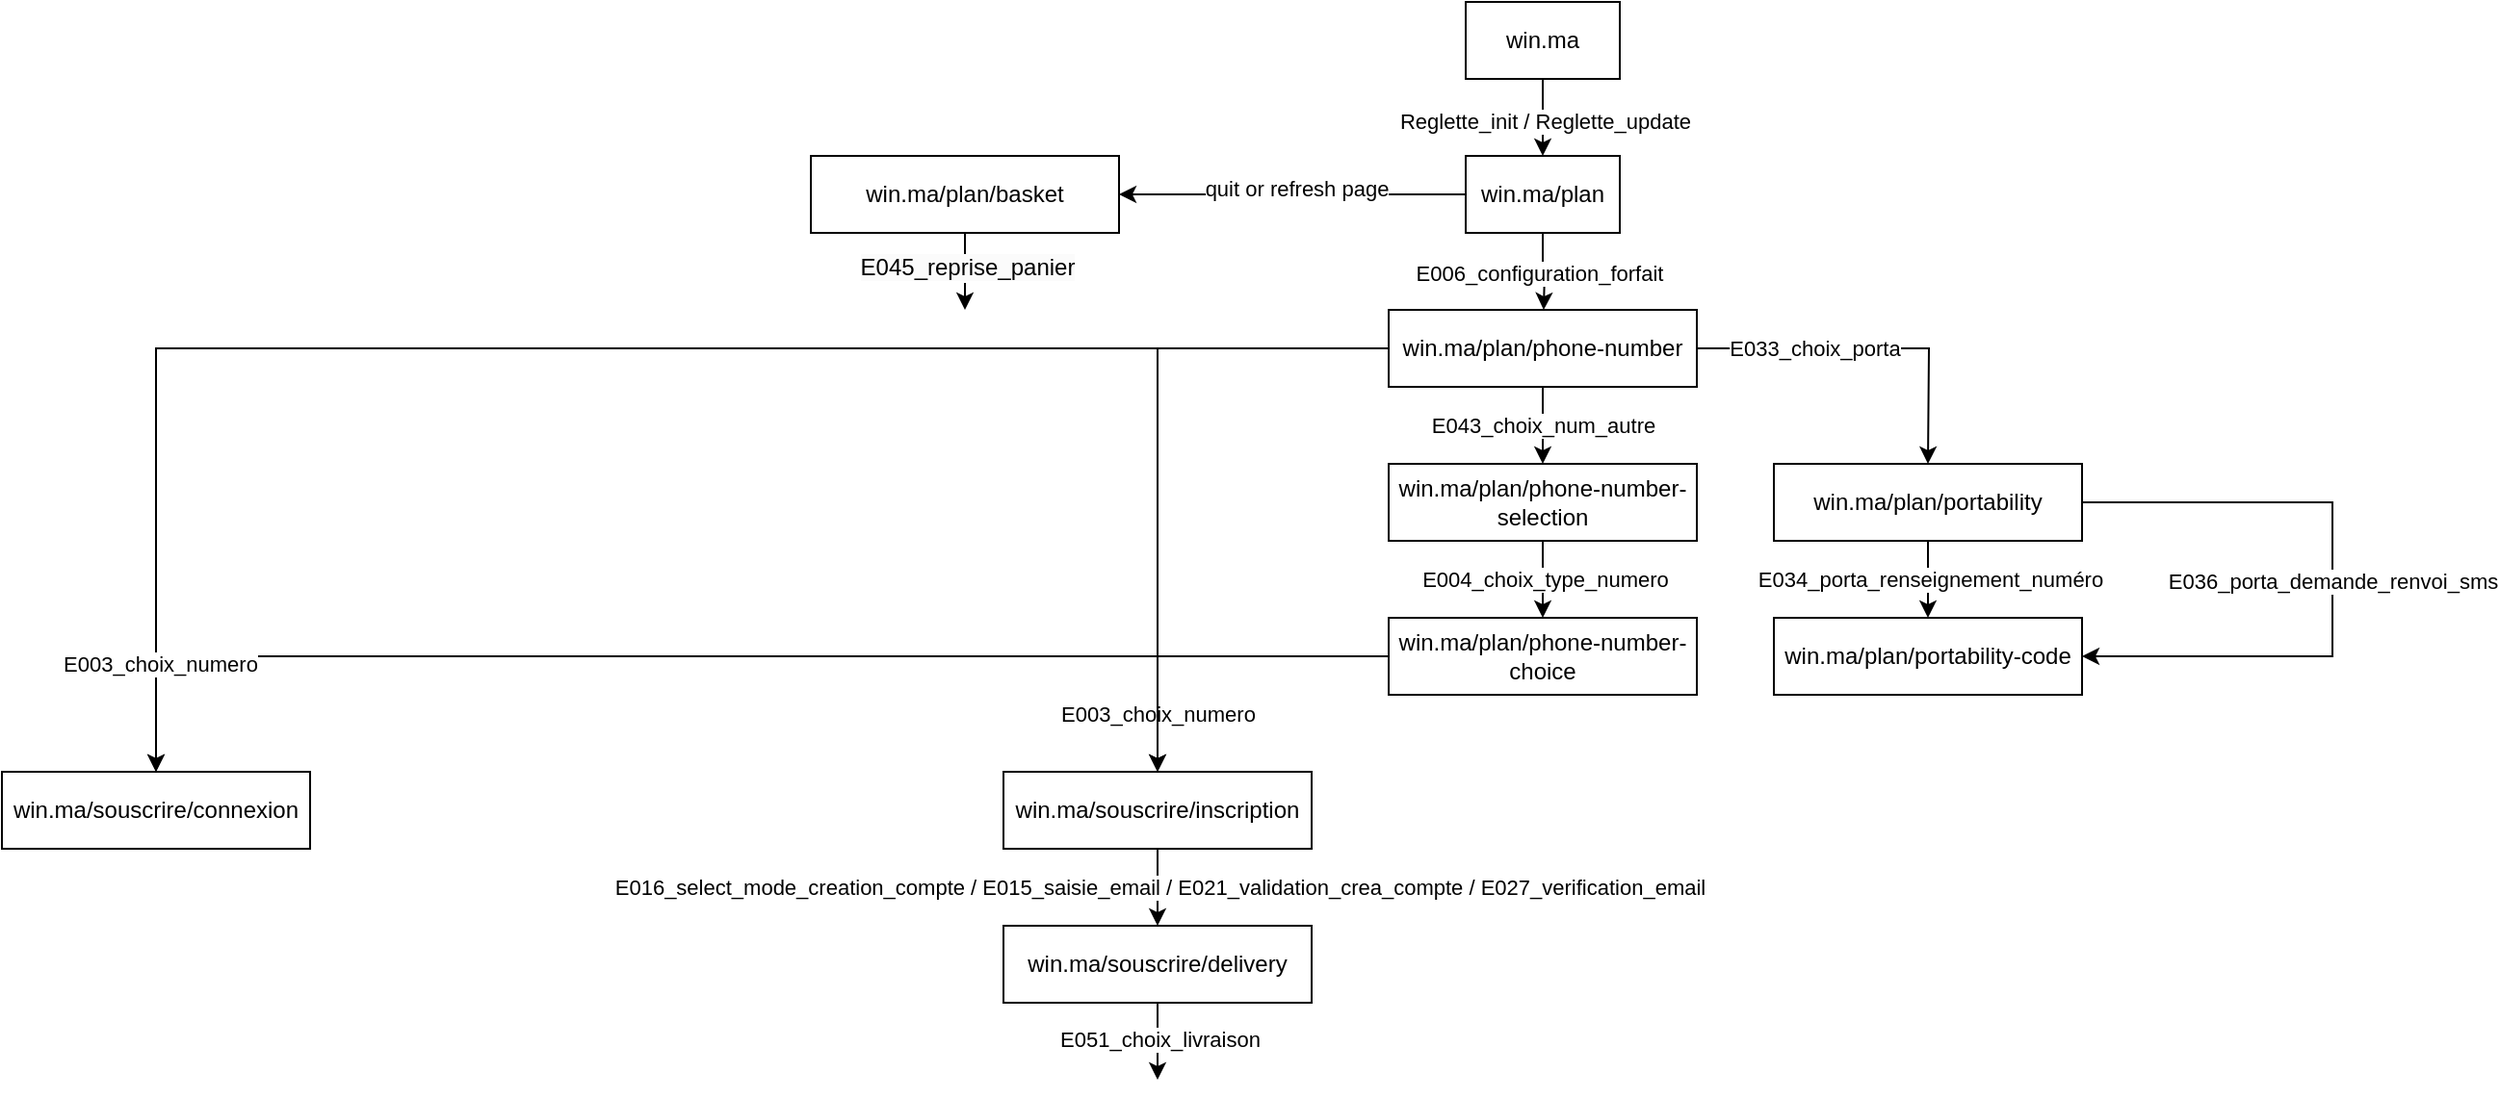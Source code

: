 <mxfile version="26.0.10">
  <diagram name="Page-1" id="j1Ssxl56OrW9aX4kPmMz">
    <mxGraphModel dx="2066" dy="642" grid="1" gridSize="10" guides="1" tooltips="1" connect="1" arrows="1" fold="1" page="1" pageScale="1" pageWidth="850" pageHeight="1100" math="0" shadow="0">
      <root>
        <mxCell id="0" />
        <mxCell id="1" parent="0" />
        <mxCell id="LbrJLg59bgqYnLNpV4yC-3" style="edgeStyle=orthogonalEdgeStyle;rounded=0;orthogonalLoop=1;jettySize=auto;html=1;entryX=0.5;entryY=0;entryDx=0;entryDy=0;" edge="1" parent="1" source="LbrJLg59bgqYnLNpV4yC-1" target="LbrJLg59bgqYnLNpV4yC-2">
          <mxGeometry relative="1" as="geometry" />
        </mxCell>
        <mxCell id="LbrJLg59bgqYnLNpV4yC-4" value="Reglette_init / Reglette_update" style="edgeLabel;html=1;align=center;verticalAlign=middle;resizable=0;points=[];" vertex="1" connectable="0" parent="LbrJLg59bgqYnLNpV4yC-3">
          <mxGeometry x="0.104" y="1" relative="1" as="geometry">
            <mxPoint as="offset" />
          </mxGeometry>
        </mxCell>
        <mxCell id="LbrJLg59bgqYnLNpV4yC-1" value="win.ma" style="rounded=0;whiteSpace=wrap;html=1;" vertex="1" parent="1">
          <mxGeometry x="400" y="40" width="80" height="40" as="geometry" />
        </mxCell>
        <mxCell id="LbrJLg59bgqYnLNpV4yC-5" style="edgeStyle=orthogonalEdgeStyle;rounded=0;orthogonalLoop=1;jettySize=auto;html=1;exitX=0.5;exitY=1;exitDx=0;exitDy=0;" edge="1" parent="1" source="LbrJLg59bgqYnLNpV4yC-2">
          <mxGeometry relative="1" as="geometry">
            <mxPoint x="440.471" y="200.0" as="targetPoint" />
          </mxGeometry>
        </mxCell>
        <mxCell id="LbrJLg59bgqYnLNpV4yC-6" value="E006_configuration_forfait" style="edgeLabel;html=1;align=center;verticalAlign=middle;resizable=0;points=[];" vertex="1" connectable="0" parent="LbrJLg59bgqYnLNpV4yC-5">
          <mxGeometry x="-0.026" y="-3" relative="1" as="geometry">
            <mxPoint x="-2" y="-2" as="offset" />
          </mxGeometry>
        </mxCell>
        <mxCell id="LbrJLg59bgqYnLNpV4yC-40" style="edgeStyle=orthogonalEdgeStyle;rounded=0;orthogonalLoop=1;jettySize=auto;html=1;entryX=1;entryY=0.5;entryDx=0;entryDy=0;" edge="1" parent="1" source="LbrJLg59bgqYnLNpV4yC-2" target="LbrJLg59bgqYnLNpV4yC-39">
          <mxGeometry relative="1" as="geometry" />
        </mxCell>
        <mxCell id="LbrJLg59bgqYnLNpV4yC-41" value="quit or refresh page" style="edgeLabel;html=1;align=center;verticalAlign=middle;resizable=0;points=[];" vertex="1" connectable="0" parent="LbrJLg59bgqYnLNpV4yC-40">
          <mxGeometry x="-0.024" y="-3" relative="1" as="geometry">
            <mxPoint as="offset" />
          </mxGeometry>
        </mxCell>
        <mxCell id="LbrJLg59bgqYnLNpV4yC-2" value="win.ma/plan" style="rounded=0;whiteSpace=wrap;html=1;" vertex="1" parent="1">
          <mxGeometry x="400" y="120" width="80" height="40" as="geometry" />
        </mxCell>
        <mxCell id="LbrJLg59bgqYnLNpV4yC-8" style="edgeStyle=orthogonalEdgeStyle;rounded=0;orthogonalLoop=1;jettySize=auto;html=1;exitX=0;exitY=0.5;exitDx=0;exitDy=0;entryX=0.5;entryY=0;entryDx=0;entryDy=0;" edge="1" parent="1" source="LbrJLg59bgqYnLNpV4yC-7" target="LbrJLg59bgqYnLNpV4yC-22">
          <mxGeometry relative="1" as="geometry">
            <mxPoint x="340" y="480" as="targetPoint" />
            <mxPoint x="460" y="320" as="sourcePoint" />
            <Array as="points">
              <mxPoint x="240" y="220" />
            </Array>
          </mxGeometry>
        </mxCell>
        <mxCell id="LbrJLg59bgqYnLNpV4yC-9" value="E003_choix_numero" style="edgeLabel;html=1;align=center;verticalAlign=middle;resizable=0;points=[];" vertex="1" connectable="0" parent="LbrJLg59bgqYnLNpV4yC-8">
          <mxGeometry x="0.004" y="-1" relative="1" as="geometry">
            <mxPoint x="1" y="139" as="offset" />
          </mxGeometry>
        </mxCell>
        <mxCell id="LbrJLg59bgqYnLNpV4yC-12" style="edgeStyle=orthogonalEdgeStyle;rounded=0;orthogonalLoop=1;jettySize=auto;html=1;" edge="1" parent="1" source="LbrJLg59bgqYnLNpV4yC-7">
          <mxGeometry relative="1" as="geometry">
            <mxPoint x="640" y="280" as="targetPoint" />
          </mxGeometry>
        </mxCell>
        <mxCell id="LbrJLg59bgqYnLNpV4yC-13" value="E033_choix_porta" style="edgeLabel;html=1;align=center;verticalAlign=middle;resizable=0;points=[];" vertex="1" connectable="0" parent="LbrJLg59bgqYnLNpV4yC-12">
          <mxGeometry x="-0.331" relative="1" as="geometry">
            <mxPoint as="offset" />
          </mxGeometry>
        </mxCell>
        <mxCell id="LbrJLg59bgqYnLNpV4yC-14" style="edgeStyle=orthogonalEdgeStyle;rounded=0;orthogonalLoop=1;jettySize=auto;html=1;" edge="1" parent="1" source="LbrJLg59bgqYnLNpV4yC-7">
          <mxGeometry relative="1" as="geometry">
            <mxPoint x="440" y="280" as="targetPoint" />
          </mxGeometry>
        </mxCell>
        <mxCell id="LbrJLg59bgqYnLNpV4yC-15" value="E043_choix_num_autre" style="edgeLabel;html=1;align=center;verticalAlign=middle;resizable=0;points=[];" vertex="1" connectable="0" parent="LbrJLg59bgqYnLNpV4yC-14">
          <mxGeometry x="0.059" y="1" relative="1" as="geometry">
            <mxPoint x="-2" y="-1" as="offset" />
          </mxGeometry>
        </mxCell>
        <mxCell id="LbrJLg59bgqYnLNpV4yC-31" style="edgeStyle=orthogonalEdgeStyle;rounded=0;orthogonalLoop=1;jettySize=auto;html=1;entryX=0.5;entryY=0;entryDx=0;entryDy=0;" edge="1" parent="1" source="LbrJLg59bgqYnLNpV4yC-7" target="LbrJLg59bgqYnLNpV4yC-29">
          <mxGeometry relative="1" as="geometry" />
        </mxCell>
        <mxCell id="LbrJLg59bgqYnLNpV4yC-7" value="win.ma/plan/phone-number" style="rounded=0;whiteSpace=wrap;html=1;" vertex="1" parent="1">
          <mxGeometry x="360" y="200" width="160" height="40" as="geometry" />
        </mxCell>
        <mxCell id="LbrJLg59bgqYnLNpV4yC-17" style="edgeStyle=orthogonalEdgeStyle;rounded=0;orthogonalLoop=1;jettySize=auto;html=1;" edge="1" parent="1" source="LbrJLg59bgqYnLNpV4yC-16">
          <mxGeometry relative="1" as="geometry">
            <mxPoint x="440" y="360" as="targetPoint" />
          </mxGeometry>
        </mxCell>
        <mxCell id="LbrJLg59bgqYnLNpV4yC-18" value="E004_choix_type_numero" style="edgeLabel;html=1;align=center;verticalAlign=middle;resizable=0;points=[];" vertex="1" connectable="0" parent="LbrJLg59bgqYnLNpV4yC-17">
          <mxGeometry x="0.107" y="-1" relative="1" as="geometry">
            <mxPoint x="1" y="-2" as="offset" />
          </mxGeometry>
        </mxCell>
        <mxCell id="LbrJLg59bgqYnLNpV4yC-16" value="win.ma/plan/phone-number-selection" style="rounded=0;whiteSpace=wrap;html=1;" vertex="1" parent="1">
          <mxGeometry x="360" y="280" width="160" height="40" as="geometry" />
        </mxCell>
        <mxCell id="LbrJLg59bgqYnLNpV4yC-20" style="edgeStyle=orthogonalEdgeStyle;rounded=0;orthogonalLoop=1;jettySize=auto;html=1;entryX=0.5;entryY=0;entryDx=0;entryDy=0;" edge="1" parent="1" source="LbrJLg59bgqYnLNpV4yC-19" target="LbrJLg59bgqYnLNpV4yC-22">
          <mxGeometry relative="1" as="geometry">
            <mxPoint x="440" y="440" as="targetPoint" />
          </mxGeometry>
        </mxCell>
        <mxCell id="LbrJLg59bgqYnLNpV4yC-30" style="edgeStyle=orthogonalEdgeStyle;rounded=0;orthogonalLoop=1;jettySize=auto;html=1;entryX=0.5;entryY=0;entryDx=0;entryDy=0;" edge="1" parent="1" source="LbrJLg59bgqYnLNpV4yC-19" target="LbrJLg59bgqYnLNpV4yC-29">
          <mxGeometry relative="1" as="geometry" />
        </mxCell>
        <mxCell id="LbrJLg59bgqYnLNpV4yC-32" value="E003_choix_numero" style="edgeLabel;html=1;align=center;verticalAlign=middle;resizable=0;points=[];" vertex="1" connectable="0" parent="LbrJLg59bgqYnLNpV4yC-30">
          <mxGeometry x="0.839" y="2" relative="1" as="geometry">
            <mxPoint as="offset" />
          </mxGeometry>
        </mxCell>
        <mxCell id="LbrJLg59bgqYnLNpV4yC-19" value="win.ma/plan/phone-number-choice" style="rounded=0;whiteSpace=wrap;html=1;" vertex="1" parent="1">
          <mxGeometry x="360" y="360" width="160" height="40" as="geometry" />
        </mxCell>
        <mxCell id="LbrJLg59bgqYnLNpV4yC-33" style="edgeStyle=orthogonalEdgeStyle;rounded=0;orthogonalLoop=1;jettySize=auto;html=1;" edge="1" parent="1" source="LbrJLg59bgqYnLNpV4yC-22">
          <mxGeometry relative="1" as="geometry">
            <mxPoint x="240.0" y="520" as="targetPoint" />
          </mxGeometry>
        </mxCell>
        <mxCell id="LbrJLg59bgqYnLNpV4yC-34" value="E016_select_mode_creation_compte /&amp;nbsp;E015_saisie_email /&amp;nbsp;E021_validation_crea_compte /&amp;nbsp;E027_verification_email" style="edgeLabel;html=1;align=center;verticalAlign=middle;resizable=0;points=[];" vertex="1" connectable="0" parent="LbrJLg59bgqYnLNpV4yC-33">
          <mxGeometry x="0.07" y="-1" relative="1" as="geometry">
            <mxPoint x="1" y="-1" as="offset" />
          </mxGeometry>
        </mxCell>
        <mxCell id="LbrJLg59bgqYnLNpV4yC-22" value="win.ma&lt;span style=&quot;background-color: transparent; color: light-dark(rgb(0, 0, 0), rgb(255, 255, 255));&quot;&gt;/souscrire/inscription&lt;/span&gt;" style="rounded=0;whiteSpace=wrap;html=1;" vertex="1" parent="1">
          <mxGeometry x="160" y="440" width="160" height="40" as="geometry" />
        </mxCell>
        <mxCell id="LbrJLg59bgqYnLNpV4yC-24" style="edgeStyle=orthogonalEdgeStyle;rounded=0;orthogonalLoop=1;jettySize=auto;html=1;exitX=0.5;exitY=1;exitDx=0;exitDy=0;" edge="1" parent="1" source="LbrJLg59bgqYnLNpV4yC-23">
          <mxGeometry relative="1" as="geometry">
            <mxPoint x="640.0" y="360" as="targetPoint" />
          </mxGeometry>
        </mxCell>
        <mxCell id="LbrJLg59bgqYnLNpV4yC-25" value="E034_porta_renseignement_numéro" style="edgeLabel;html=1;align=center;verticalAlign=middle;resizable=0;points=[];" vertex="1" connectable="0" parent="LbrJLg59bgqYnLNpV4yC-24">
          <mxGeometry x="0.257" y="-1" relative="1" as="geometry">
            <mxPoint x="1" y="-5" as="offset" />
          </mxGeometry>
        </mxCell>
        <mxCell id="LbrJLg59bgqYnLNpV4yC-27" style="edgeStyle=orthogonalEdgeStyle;rounded=0;orthogonalLoop=1;jettySize=auto;html=1;entryX=1;entryY=0.5;entryDx=0;entryDy=0;" edge="1" parent="1" source="LbrJLg59bgqYnLNpV4yC-23" target="LbrJLg59bgqYnLNpV4yC-26">
          <mxGeometry relative="1" as="geometry">
            <Array as="points">
              <mxPoint x="850" y="300" />
              <mxPoint x="850" y="380" />
            </Array>
          </mxGeometry>
        </mxCell>
        <mxCell id="LbrJLg59bgqYnLNpV4yC-28" value="E036_porta_demande_renvoi_sms" style="edgeLabel;html=1;align=center;verticalAlign=middle;resizable=0;points=[];" vertex="1" connectable="0" parent="LbrJLg59bgqYnLNpV4yC-27">
          <mxGeometry x="0.039" y="4" relative="1" as="geometry">
            <mxPoint x="-4" y="-6" as="offset" />
          </mxGeometry>
        </mxCell>
        <mxCell id="LbrJLg59bgqYnLNpV4yC-23" value="win.ma/plan/portability" style="rounded=0;whiteSpace=wrap;html=1;" vertex="1" parent="1">
          <mxGeometry x="560" y="280" width="160" height="40" as="geometry" />
        </mxCell>
        <mxCell id="LbrJLg59bgqYnLNpV4yC-26" value="win.ma/plan/portability-code" style="rounded=0;whiteSpace=wrap;html=1;" vertex="1" parent="1">
          <mxGeometry x="560" y="360" width="160" height="40" as="geometry" />
        </mxCell>
        <mxCell id="LbrJLg59bgqYnLNpV4yC-29" value="win.ma/souscrire/connexion" style="rounded=0;whiteSpace=wrap;html=1;" vertex="1" parent="1">
          <mxGeometry x="-360" y="440" width="160" height="40" as="geometry" />
        </mxCell>
        <mxCell id="LbrJLg59bgqYnLNpV4yC-36" style="edgeStyle=orthogonalEdgeStyle;rounded=0;orthogonalLoop=1;jettySize=auto;html=1;" edge="1" parent="1" source="LbrJLg59bgqYnLNpV4yC-35">
          <mxGeometry relative="1" as="geometry">
            <mxPoint x="240" y="600" as="targetPoint" />
          </mxGeometry>
        </mxCell>
        <mxCell id="LbrJLg59bgqYnLNpV4yC-37" value="E051_choix_livraison" style="edgeLabel;html=1;align=center;verticalAlign=middle;resizable=0;points=[];" vertex="1" connectable="0" parent="LbrJLg59bgqYnLNpV4yC-36">
          <mxGeometry x="-0.059" y="1" relative="1" as="geometry">
            <mxPoint as="offset" />
          </mxGeometry>
        </mxCell>
        <mxCell id="LbrJLg59bgqYnLNpV4yC-35" value="win.ma/souscrire/delivery" style="rounded=0;whiteSpace=wrap;html=1;" vertex="1" parent="1">
          <mxGeometry x="160" y="520" width="160" height="40" as="geometry" />
        </mxCell>
        <mxCell id="LbrJLg59bgqYnLNpV4yC-42" style="edgeStyle=orthogonalEdgeStyle;rounded=0;orthogonalLoop=1;jettySize=auto;html=1;" edge="1" parent="1" source="LbrJLg59bgqYnLNpV4yC-39">
          <mxGeometry relative="1" as="geometry">
            <mxPoint x="140" y="200" as="targetPoint" />
          </mxGeometry>
        </mxCell>
        <mxCell id="LbrJLg59bgqYnLNpV4yC-43" value="&lt;span style=&quot;font-size: 12px; text-align: left; text-wrap-mode: wrap; background-color: rgb(251, 251, 251);&quot;&gt;E045_reprise_panier&lt;/span&gt;" style="edgeLabel;html=1;align=center;verticalAlign=middle;resizable=0;points=[];" vertex="1" connectable="0" parent="LbrJLg59bgqYnLNpV4yC-42">
          <mxGeometry x="-0.106" y="1" relative="1" as="geometry">
            <mxPoint as="offset" />
          </mxGeometry>
        </mxCell>
        <mxCell id="LbrJLg59bgqYnLNpV4yC-39" value="win.ma/plan/basket" style="rounded=0;whiteSpace=wrap;html=1;" vertex="1" parent="1">
          <mxGeometry x="60" y="120" width="160" height="40" as="geometry" />
        </mxCell>
      </root>
    </mxGraphModel>
  </diagram>
</mxfile>

